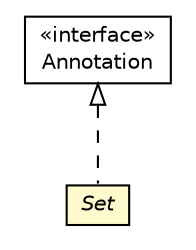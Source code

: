 #!/usr/local/bin/dot
#
# Class diagram 
# Generated by UMLGraph version R5_6-24-gf6e263 (http://www.umlgraph.org/)
#

digraph G {
	edge [fontname="Helvetica",fontsize=10,labelfontname="Helvetica",labelfontsize=10];
	node [fontname="Helvetica",fontsize=10,shape=plaintext];
	nodesep=0.25;
	ranksep=0.5;
	// org.qiweb.util.Reflectively.Set
	c25654 [label=<<table title="org.qiweb.util.Reflectively.Set" border="0" cellborder="1" cellspacing="0" cellpadding="2" port="p" bgcolor="lemonChiffon" href="./Reflectively.Set.html">
		<tr><td><table border="0" cellspacing="0" cellpadding="1">
<tr><td align="center" balign="center"><font face="Helvetica-Oblique"> Set </font></td></tr>
		</table></td></tr>
		</table>>, URL="./Reflectively.Set.html", fontname="Helvetica", fontcolor="black", fontsize=10.0];
	//org.qiweb.util.Reflectively.Set implements java.lang.annotation.Annotation
	c25693:p -> c25654:p [dir=back,arrowtail=empty,style=dashed];
	// java.lang.annotation.Annotation
	c25693 [label=<<table title="java.lang.annotation.Annotation" border="0" cellborder="1" cellspacing="0" cellpadding="2" port="p" href="http://docs.oracle.com/javase/8/docs/api/java/lang/annotation/Annotation.html">
		<tr><td><table border="0" cellspacing="0" cellpadding="1">
<tr><td align="center" balign="center"> &#171;interface&#187; </td></tr>
<tr><td align="center" balign="center"> Annotation </td></tr>
		</table></td></tr>
		</table>>, URL="http://docs.oracle.com/javase/8/docs/api/java/lang/annotation/Annotation.html", fontname="Helvetica", fontcolor="black", fontsize=10.0];
}

